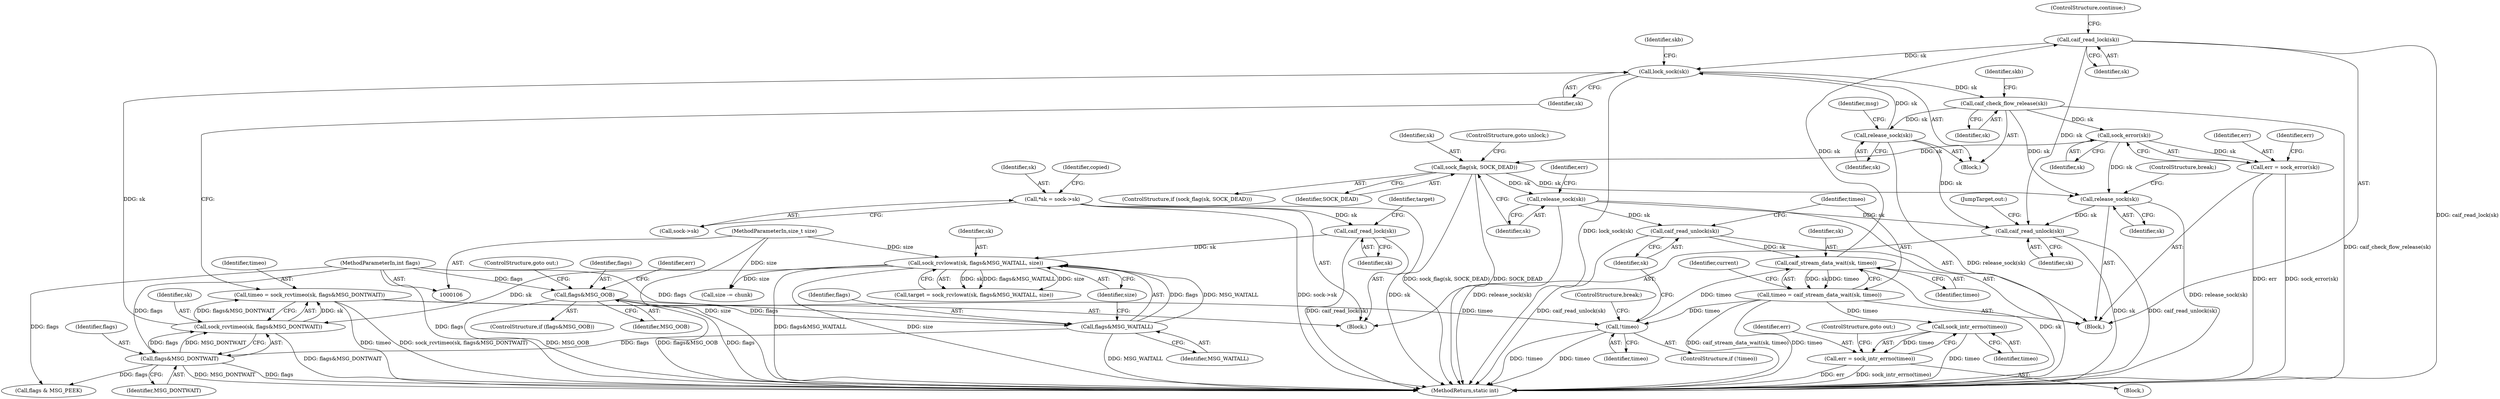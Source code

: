 digraph "0_linux_f3d3342602f8bcbf37d7c46641cb9bca7618eb1c_12@API" {
"1000251" [label="(Call,caif_read_lock(sk))"];
"1000239" [label="(Call,caif_stream_data_wait(sk, timeo))"];
"1000235" [label="(Call,caif_read_unlock(sk))"];
"1000225" [label="(Call,release_sock(sk))"];
"1000221" [label="(Call,sock_flag(sk, SOCK_DEAD))"];
"1000193" [label="(Call,sock_error(sk))"];
"1000179" [label="(Call,caif_check_flow_release(sk))"];
"1000170" [label="(Call,lock_sock(sk))"];
"1000258" [label="(Call,release_sock(sk))"];
"1000251" [label="(Call,caif_read_lock(sk))"];
"1000161" [label="(Call,sock_rcvtimeo(sk, flags&MSG_DONTWAIT))"];
"1000153" [label="(Call,sock_rcvlowat(sk, flags&MSG_WAITALL, size))"];
"1000149" [label="(Call,caif_read_lock(sk))"];
"1000114" [label="(Call,*sk = sock->sk)"];
"1000155" [label="(Call,flags&MSG_WAITALL)"];
"1000134" [label="(Call,flags&MSG_OOB)"];
"1000111" [label="(MethodParameterIn,int flags)"];
"1000110" [label="(MethodParameterIn,size_t size)"];
"1000163" [label="(Call,flags&MSG_DONTWAIT)"];
"1000232" [label="(Call,!timeo)"];
"1000237" [label="(Call,timeo = caif_stream_data_wait(sk, timeo))"];
"1000159" [label="(Call,timeo = sock_rcvtimeo(sk, flags&MSG_DONTWAIT))"];
"1000191" [label="(Call,err = sock_error(sk))"];
"1000248" [label="(Call,sock_intr_errno(timeo))"];
"1000246" [label="(Call,err = sock_intr_errno(timeo))"];
"1000324" [label="(Call,caif_read_unlock(sk))"];
"1000255" [label="(Call,release_sock(sk))"];
"1000111" [label="(MethodParameterIn,int flags)"];
"1000222" [label="(Identifier,sk)"];
"1000153" [label="(Call,sock_rcvlowat(sk, flags&MSG_WAITALL, size))"];
"1000235" [label="(Call,caif_read_unlock(sk))"];
"1000114" [label="(Call,*sk = sock->sk)"];
"1000236" [label="(Identifier,sk)"];
"1000225" [label="(Call,release_sock(sk))"];
"1000247" [label="(Identifier,err)"];
"1000116" [label="(Call,sock->sk)"];
"1000326" [label="(JumpTarget,out:)"];
"1000171" [label="(Identifier,sk)"];
"1000154" [label="(Identifier,sk)"];
"1000288" [label="(Call,size -= chunk)"];
"1000234" [label="(ControlStructure,break;)"];
"1000240" [label="(Identifier,sk)"];
"1000250" [label="(ControlStructure,goto out;)"];
"1000232" [label="(Call,!timeo)"];
"1000293" [label="(Call,flags & MSG_PEEK)"];
"1000193" [label="(Call,sock_error(sk))"];
"1000255" [label="(Call,release_sock(sk))"];
"1000180" [label="(Identifier,sk)"];
"1000228" [label="(Identifier,err)"];
"1000258" [label="(Call,release_sock(sk))"];
"1000135" [label="(Identifier,flags)"];
"1000233" [label="(Identifier,timeo)"];
"1000110" [label="(MethodParameterIn,size_t size)"];
"1000156" [label="(Identifier,flags)"];
"1000183" [label="(Identifier,skb)"];
"1000112" [label="(Block,)"];
"1000241" [label="(Identifier,timeo)"];
"1000151" [label="(Call,target = sock_rcvlowat(sk, flags&MSG_WAITALL, size))"];
"1000249" [label="(Identifier,timeo)"];
"1000192" [label="(Identifier,err)"];
"1000165" [label="(Identifier,MSG_DONTWAIT)"];
"1000139" [label="(Identifier,err)"];
"1000173" [label="(Identifier,skb)"];
"1000115" [label="(Identifier,sk)"];
"1000324" [label="(Call,caif_read_unlock(sk))"];
"1000158" [label="(Identifier,size)"];
"1000161" [label="(Call,sock_rcvtimeo(sk, flags&MSG_DONTWAIT))"];
"1000231" [label="(ControlStructure,if (!timeo))"];
"1000194" [label="(Identifier,sk)"];
"1000196" [label="(Identifier,err)"];
"1000152" [label="(Identifier,target)"];
"1000185" [label="(Block,)"];
"1000221" [label="(Call,sock_flag(sk, SOCK_DEAD))"];
"1000220" [label="(ControlStructure,if (sock_flag(sk, SOCK_DEAD)))"];
"1000259" [label="(Identifier,sk)"];
"1000159" [label="(Call,timeo = sock_rcvtimeo(sk, flags&MSG_DONTWAIT))"];
"1000162" [label="(Identifier,sk)"];
"1000245" [label="(Block,)"];
"1000237" [label="(Call,timeo = caif_stream_data_wait(sk, timeo))"];
"1000150" [label="(Identifier,sk)"];
"1000226" [label="(Identifier,sk)"];
"1000191" [label="(Call,err = sock_error(sk))"];
"1000121" [label="(Identifier,copied)"];
"1000149" [label="(Call,caif_read_lock(sk))"];
"1000256" [label="(Identifier,sk)"];
"1000160" [label="(Identifier,timeo)"];
"1000325" [label="(Identifier,sk)"];
"1000224" [label="(ControlStructure,goto unlock;)"];
"1000157" [label="(Identifier,MSG_WAITALL)"];
"1000246" [label="(Call,err = sock_intr_errno(timeo))"];
"1000239" [label="(Call,caif_stream_data_wait(sk, timeo))"];
"1000238" [label="(Identifier,timeo)"];
"1000167" [label="(Block,)"];
"1000253" [label="(ControlStructure,continue;)"];
"1000155" [label="(Call,flags&MSG_WAITALL)"];
"1000133" [label="(ControlStructure,if (flags&MSG_OOB))"];
"1000263" [label="(Identifier,msg)"];
"1000257" [label="(ControlStructure,break;)"];
"1000163" [label="(Call,flags&MSG_DONTWAIT)"];
"1000244" [label="(Identifier,current)"];
"1000328" [label="(MethodReturn,static int)"];
"1000137" [label="(ControlStructure,goto out;)"];
"1000252" [label="(Identifier,sk)"];
"1000179" [label="(Call,caif_check_flow_release(sk))"];
"1000223" [label="(Identifier,SOCK_DEAD)"];
"1000164" [label="(Identifier,flags)"];
"1000170" [label="(Call,lock_sock(sk))"];
"1000136" [label="(Identifier,MSG_OOB)"];
"1000251" [label="(Call,caif_read_lock(sk))"];
"1000248" [label="(Call,sock_intr_errno(timeo))"];
"1000134" [label="(Call,flags&MSG_OOB)"];
"1000251" -> "1000185"  [label="AST: "];
"1000251" -> "1000252"  [label="CFG: "];
"1000252" -> "1000251"  [label="AST: "];
"1000253" -> "1000251"  [label="CFG: "];
"1000251" -> "1000328"  [label="DDG: caif_read_lock(sk)"];
"1000251" -> "1000170"  [label="DDG: sk"];
"1000239" -> "1000251"  [label="DDG: sk"];
"1000251" -> "1000324"  [label="DDG: sk"];
"1000239" -> "1000237"  [label="AST: "];
"1000239" -> "1000241"  [label="CFG: "];
"1000240" -> "1000239"  [label="AST: "];
"1000241" -> "1000239"  [label="AST: "];
"1000237" -> "1000239"  [label="CFG: "];
"1000239" -> "1000328"  [label="DDG: sk"];
"1000239" -> "1000237"  [label="DDG: sk"];
"1000239" -> "1000237"  [label="DDG: timeo"];
"1000235" -> "1000239"  [label="DDG: sk"];
"1000232" -> "1000239"  [label="DDG: timeo"];
"1000235" -> "1000185"  [label="AST: "];
"1000235" -> "1000236"  [label="CFG: "];
"1000236" -> "1000235"  [label="AST: "];
"1000238" -> "1000235"  [label="CFG: "];
"1000235" -> "1000328"  [label="DDG: caif_read_unlock(sk)"];
"1000225" -> "1000235"  [label="DDG: sk"];
"1000225" -> "1000185"  [label="AST: "];
"1000225" -> "1000226"  [label="CFG: "];
"1000226" -> "1000225"  [label="AST: "];
"1000228" -> "1000225"  [label="CFG: "];
"1000225" -> "1000328"  [label="DDG: release_sock(sk)"];
"1000221" -> "1000225"  [label="DDG: sk"];
"1000225" -> "1000324"  [label="DDG: sk"];
"1000221" -> "1000220"  [label="AST: "];
"1000221" -> "1000223"  [label="CFG: "];
"1000222" -> "1000221"  [label="AST: "];
"1000223" -> "1000221"  [label="AST: "];
"1000224" -> "1000221"  [label="CFG: "];
"1000226" -> "1000221"  [label="CFG: "];
"1000221" -> "1000328"  [label="DDG: sock_flag(sk, SOCK_DEAD)"];
"1000221" -> "1000328"  [label="DDG: SOCK_DEAD"];
"1000193" -> "1000221"  [label="DDG: sk"];
"1000221" -> "1000255"  [label="DDG: sk"];
"1000193" -> "1000191"  [label="AST: "];
"1000193" -> "1000194"  [label="CFG: "];
"1000194" -> "1000193"  [label="AST: "];
"1000191" -> "1000193"  [label="CFG: "];
"1000193" -> "1000191"  [label="DDG: sk"];
"1000179" -> "1000193"  [label="DDG: sk"];
"1000193" -> "1000255"  [label="DDG: sk"];
"1000179" -> "1000167"  [label="AST: "];
"1000179" -> "1000180"  [label="CFG: "];
"1000180" -> "1000179"  [label="AST: "];
"1000183" -> "1000179"  [label="CFG: "];
"1000179" -> "1000328"  [label="DDG: caif_check_flow_release(sk)"];
"1000170" -> "1000179"  [label="DDG: sk"];
"1000179" -> "1000255"  [label="DDG: sk"];
"1000179" -> "1000258"  [label="DDG: sk"];
"1000170" -> "1000167"  [label="AST: "];
"1000170" -> "1000171"  [label="CFG: "];
"1000171" -> "1000170"  [label="AST: "];
"1000173" -> "1000170"  [label="CFG: "];
"1000170" -> "1000328"  [label="DDG: lock_sock(sk)"];
"1000258" -> "1000170"  [label="DDG: sk"];
"1000161" -> "1000170"  [label="DDG: sk"];
"1000258" -> "1000167"  [label="AST: "];
"1000258" -> "1000259"  [label="CFG: "];
"1000259" -> "1000258"  [label="AST: "];
"1000263" -> "1000258"  [label="CFG: "];
"1000258" -> "1000328"  [label="DDG: release_sock(sk)"];
"1000258" -> "1000324"  [label="DDG: sk"];
"1000161" -> "1000159"  [label="AST: "];
"1000161" -> "1000163"  [label="CFG: "];
"1000162" -> "1000161"  [label="AST: "];
"1000163" -> "1000161"  [label="AST: "];
"1000159" -> "1000161"  [label="CFG: "];
"1000161" -> "1000328"  [label="DDG: flags&MSG_DONTWAIT"];
"1000161" -> "1000159"  [label="DDG: sk"];
"1000161" -> "1000159"  [label="DDG: flags&MSG_DONTWAIT"];
"1000153" -> "1000161"  [label="DDG: sk"];
"1000163" -> "1000161"  [label="DDG: flags"];
"1000163" -> "1000161"  [label="DDG: MSG_DONTWAIT"];
"1000153" -> "1000151"  [label="AST: "];
"1000153" -> "1000158"  [label="CFG: "];
"1000154" -> "1000153"  [label="AST: "];
"1000155" -> "1000153"  [label="AST: "];
"1000158" -> "1000153"  [label="AST: "];
"1000151" -> "1000153"  [label="CFG: "];
"1000153" -> "1000328"  [label="DDG: flags&MSG_WAITALL"];
"1000153" -> "1000328"  [label="DDG: size"];
"1000153" -> "1000151"  [label="DDG: sk"];
"1000153" -> "1000151"  [label="DDG: flags&MSG_WAITALL"];
"1000153" -> "1000151"  [label="DDG: size"];
"1000149" -> "1000153"  [label="DDG: sk"];
"1000155" -> "1000153"  [label="DDG: flags"];
"1000155" -> "1000153"  [label="DDG: MSG_WAITALL"];
"1000110" -> "1000153"  [label="DDG: size"];
"1000153" -> "1000288"  [label="DDG: size"];
"1000149" -> "1000112"  [label="AST: "];
"1000149" -> "1000150"  [label="CFG: "];
"1000150" -> "1000149"  [label="AST: "];
"1000152" -> "1000149"  [label="CFG: "];
"1000149" -> "1000328"  [label="DDG: caif_read_lock(sk)"];
"1000114" -> "1000149"  [label="DDG: sk"];
"1000114" -> "1000112"  [label="AST: "];
"1000114" -> "1000116"  [label="CFG: "];
"1000115" -> "1000114"  [label="AST: "];
"1000116" -> "1000114"  [label="AST: "];
"1000121" -> "1000114"  [label="CFG: "];
"1000114" -> "1000328"  [label="DDG: sk"];
"1000114" -> "1000328"  [label="DDG: sock->sk"];
"1000155" -> "1000157"  [label="CFG: "];
"1000156" -> "1000155"  [label="AST: "];
"1000157" -> "1000155"  [label="AST: "];
"1000158" -> "1000155"  [label="CFG: "];
"1000155" -> "1000328"  [label="DDG: MSG_WAITALL"];
"1000134" -> "1000155"  [label="DDG: flags"];
"1000111" -> "1000155"  [label="DDG: flags"];
"1000155" -> "1000163"  [label="DDG: flags"];
"1000134" -> "1000133"  [label="AST: "];
"1000134" -> "1000136"  [label="CFG: "];
"1000135" -> "1000134"  [label="AST: "];
"1000136" -> "1000134"  [label="AST: "];
"1000137" -> "1000134"  [label="CFG: "];
"1000139" -> "1000134"  [label="CFG: "];
"1000134" -> "1000328"  [label="DDG: flags&MSG_OOB"];
"1000134" -> "1000328"  [label="DDG: flags"];
"1000134" -> "1000328"  [label="DDG: MSG_OOB"];
"1000111" -> "1000134"  [label="DDG: flags"];
"1000111" -> "1000106"  [label="AST: "];
"1000111" -> "1000328"  [label="DDG: flags"];
"1000111" -> "1000163"  [label="DDG: flags"];
"1000111" -> "1000293"  [label="DDG: flags"];
"1000110" -> "1000106"  [label="AST: "];
"1000110" -> "1000328"  [label="DDG: size"];
"1000110" -> "1000288"  [label="DDG: size"];
"1000163" -> "1000165"  [label="CFG: "];
"1000164" -> "1000163"  [label="AST: "];
"1000165" -> "1000163"  [label="AST: "];
"1000163" -> "1000328"  [label="DDG: flags"];
"1000163" -> "1000328"  [label="DDG: MSG_DONTWAIT"];
"1000163" -> "1000293"  [label="DDG: flags"];
"1000232" -> "1000231"  [label="AST: "];
"1000232" -> "1000233"  [label="CFG: "];
"1000233" -> "1000232"  [label="AST: "];
"1000234" -> "1000232"  [label="CFG: "];
"1000236" -> "1000232"  [label="CFG: "];
"1000232" -> "1000328"  [label="DDG: timeo"];
"1000232" -> "1000328"  [label="DDG: !timeo"];
"1000237" -> "1000232"  [label="DDG: timeo"];
"1000159" -> "1000232"  [label="DDG: timeo"];
"1000237" -> "1000185"  [label="AST: "];
"1000238" -> "1000237"  [label="AST: "];
"1000244" -> "1000237"  [label="CFG: "];
"1000237" -> "1000328"  [label="DDG: caif_stream_data_wait(sk, timeo)"];
"1000237" -> "1000328"  [label="DDG: timeo"];
"1000237" -> "1000248"  [label="DDG: timeo"];
"1000159" -> "1000112"  [label="AST: "];
"1000160" -> "1000159"  [label="AST: "];
"1000171" -> "1000159"  [label="CFG: "];
"1000159" -> "1000328"  [label="DDG: timeo"];
"1000159" -> "1000328"  [label="DDG: sock_rcvtimeo(sk, flags&MSG_DONTWAIT)"];
"1000191" -> "1000185"  [label="AST: "];
"1000192" -> "1000191"  [label="AST: "];
"1000196" -> "1000191"  [label="CFG: "];
"1000191" -> "1000328"  [label="DDG: sock_error(sk)"];
"1000191" -> "1000328"  [label="DDG: err"];
"1000248" -> "1000246"  [label="AST: "];
"1000248" -> "1000249"  [label="CFG: "];
"1000249" -> "1000248"  [label="AST: "];
"1000246" -> "1000248"  [label="CFG: "];
"1000248" -> "1000328"  [label="DDG: timeo"];
"1000248" -> "1000246"  [label="DDG: timeo"];
"1000246" -> "1000245"  [label="AST: "];
"1000247" -> "1000246"  [label="AST: "];
"1000250" -> "1000246"  [label="CFG: "];
"1000246" -> "1000328"  [label="DDG: sock_intr_errno(timeo)"];
"1000246" -> "1000328"  [label="DDG: err"];
"1000324" -> "1000112"  [label="AST: "];
"1000324" -> "1000325"  [label="CFG: "];
"1000325" -> "1000324"  [label="AST: "];
"1000326" -> "1000324"  [label="CFG: "];
"1000324" -> "1000328"  [label="DDG: caif_read_unlock(sk)"];
"1000324" -> "1000328"  [label="DDG: sk"];
"1000255" -> "1000324"  [label="DDG: sk"];
"1000255" -> "1000185"  [label="AST: "];
"1000255" -> "1000256"  [label="CFG: "];
"1000256" -> "1000255"  [label="AST: "];
"1000257" -> "1000255"  [label="CFG: "];
"1000255" -> "1000328"  [label="DDG: release_sock(sk)"];
}
